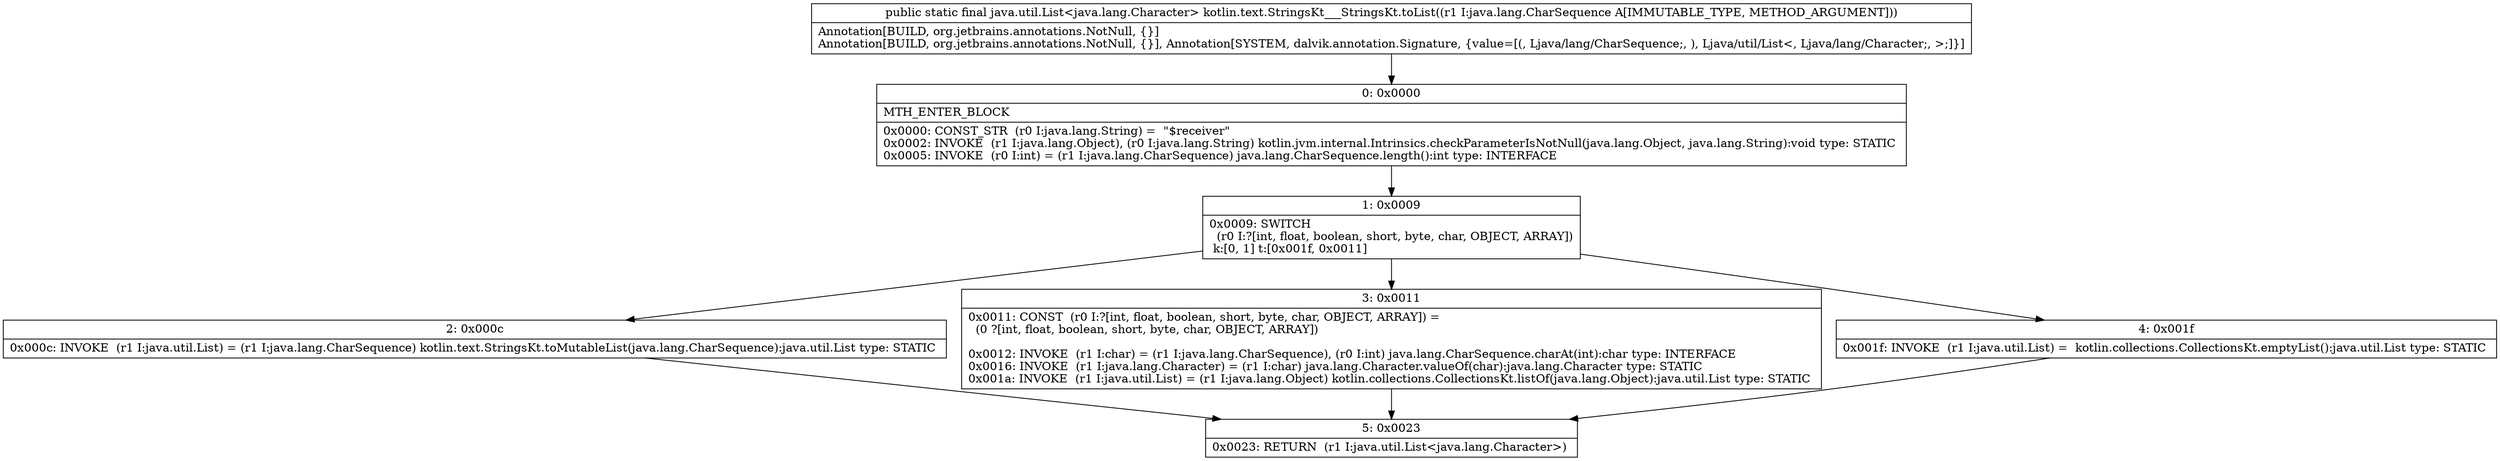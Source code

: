 digraph "CFG forkotlin.text.StringsKt___StringsKt.toList(Ljava\/lang\/CharSequence;)Ljava\/util\/List;" {
Node_0 [shape=record,label="{0\:\ 0x0000|MTH_ENTER_BLOCK\l|0x0000: CONST_STR  (r0 I:java.lang.String) =  \"$receiver\" \l0x0002: INVOKE  (r1 I:java.lang.Object), (r0 I:java.lang.String) kotlin.jvm.internal.Intrinsics.checkParameterIsNotNull(java.lang.Object, java.lang.String):void type: STATIC \l0x0005: INVOKE  (r0 I:int) = (r1 I:java.lang.CharSequence) java.lang.CharSequence.length():int type: INTERFACE \l}"];
Node_1 [shape=record,label="{1\:\ 0x0009|0x0009: SWITCH  \l  (r0 I:?[int, float, boolean, short, byte, char, OBJECT, ARRAY])\l k:[0, 1] t:[0x001f, 0x0011] \l}"];
Node_2 [shape=record,label="{2\:\ 0x000c|0x000c: INVOKE  (r1 I:java.util.List) = (r1 I:java.lang.CharSequence) kotlin.text.StringsKt.toMutableList(java.lang.CharSequence):java.util.List type: STATIC \l}"];
Node_3 [shape=record,label="{3\:\ 0x0011|0x0011: CONST  (r0 I:?[int, float, boolean, short, byte, char, OBJECT, ARRAY]) = \l  (0 ?[int, float, boolean, short, byte, char, OBJECT, ARRAY])\l \l0x0012: INVOKE  (r1 I:char) = (r1 I:java.lang.CharSequence), (r0 I:int) java.lang.CharSequence.charAt(int):char type: INTERFACE \l0x0016: INVOKE  (r1 I:java.lang.Character) = (r1 I:char) java.lang.Character.valueOf(char):java.lang.Character type: STATIC \l0x001a: INVOKE  (r1 I:java.util.List) = (r1 I:java.lang.Object) kotlin.collections.CollectionsKt.listOf(java.lang.Object):java.util.List type: STATIC \l}"];
Node_4 [shape=record,label="{4\:\ 0x001f|0x001f: INVOKE  (r1 I:java.util.List) =  kotlin.collections.CollectionsKt.emptyList():java.util.List type: STATIC \l}"];
Node_5 [shape=record,label="{5\:\ 0x0023|0x0023: RETURN  (r1 I:java.util.List\<java.lang.Character\>) \l}"];
MethodNode[shape=record,label="{public static final java.util.List\<java.lang.Character\> kotlin.text.StringsKt___StringsKt.toList((r1 I:java.lang.CharSequence A[IMMUTABLE_TYPE, METHOD_ARGUMENT]))  | Annotation[BUILD, org.jetbrains.annotations.NotNull, \{\}]\lAnnotation[BUILD, org.jetbrains.annotations.NotNull, \{\}], Annotation[SYSTEM, dalvik.annotation.Signature, \{value=[(, Ljava\/lang\/CharSequence;, ), Ljava\/util\/List\<, Ljava\/lang\/Character;, \>;]\}]\l}"];
MethodNode -> Node_0;
Node_0 -> Node_1;
Node_1 -> Node_2;
Node_1 -> Node_3;
Node_1 -> Node_4;
Node_2 -> Node_5;
Node_3 -> Node_5;
Node_4 -> Node_5;
}

